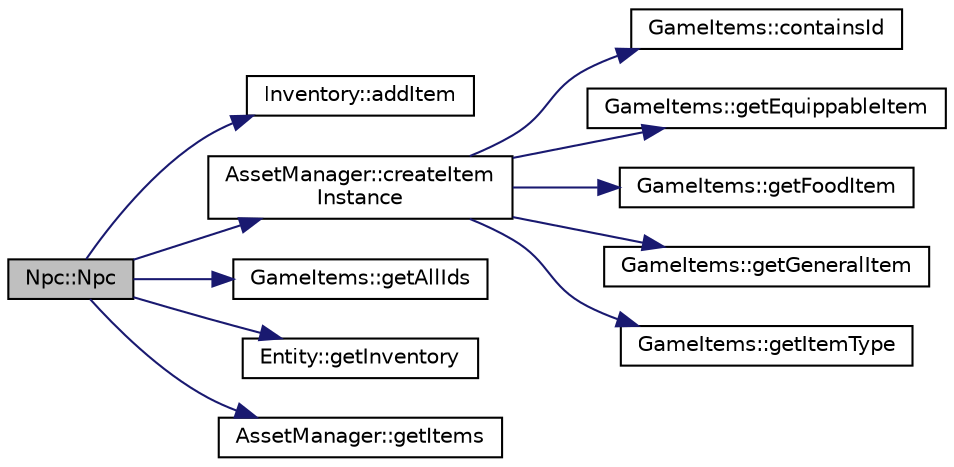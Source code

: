 digraph "Npc::Npc"
{
 // LATEX_PDF_SIZE
  edge [fontname="Helvetica",fontsize="10",labelfontname="Helvetica",labelfontsize="10"];
  node [fontname="Helvetica",fontsize="10",shape=record];
  rankdir="LR";
  Node1 [label="Npc::Npc",height=0.2,width=0.4,color="black", fillcolor="grey75", style="filled", fontcolor="black",tooltip=" "];
  Node1 -> Node2 [color="midnightblue",fontsize="10",style="solid",fontname="Helvetica"];
  Node2 [label="Inventory::addItem",height=0.2,width=0.4,color="black", fillcolor="white", style="filled",URL="$classInventory.html#a9e1fad5a5f8ef1d2aec5ba9d86531d0d",tooltip="Adds item to the inventory."];
  Node1 -> Node3 [color="midnightblue",fontsize="10",style="solid",fontname="Helvetica"];
  Node3 [label="AssetManager::createItem\lInstance",height=0.2,width=0.4,color="black", fillcolor="white", style="filled",URL="$classAssetManager.html#a7112131ee4657d508b2029eebb3975f6",tooltip="Creates an instance of an item."];
  Node3 -> Node4 [color="midnightblue",fontsize="10",style="solid",fontname="Helvetica"];
  Node4 [label="GameItems::containsId",height=0.2,width=0.4,color="black", fillcolor="white", style="filled",URL="$structGameItems.html#aa28c24034d12b17b9f85d9c46d9cb9a1",tooltip=" "];
  Node3 -> Node5 [color="midnightblue",fontsize="10",style="solid",fontname="Helvetica"];
  Node5 [label="GameItems::getEquippableItem",height=0.2,width=0.4,color="black", fillcolor="white", style="filled",URL="$structGameItems.html#a12d353035869abb44b959b2fd56dc320",tooltip=" "];
  Node3 -> Node6 [color="midnightblue",fontsize="10",style="solid",fontname="Helvetica"];
  Node6 [label="GameItems::getFoodItem",height=0.2,width=0.4,color="black", fillcolor="white", style="filled",URL="$structGameItems.html#a5525518c6b68815489b0453e43da1024",tooltip=" "];
  Node3 -> Node7 [color="midnightblue",fontsize="10",style="solid",fontname="Helvetica"];
  Node7 [label="GameItems::getGeneralItem",height=0.2,width=0.4,color="black", fillcolor="white", style="filled",URL="$structGameItems.html#a0947ecd8654943fb367afd0bcb0d37b4",tooltip=" "];
  Node3 -> Node8 [color="midnightblue",fontsize="10",style="solid",fontname="Helvetica"];
  Node8 [label="GameItems::getItemType",height=0.2,width=0.4,color="black", fillcolor="white", style="filled",URL="$structGameItems.html#af9a7b3d5920e2b356499038c77ff4498",tooltip=" "];
  Node1 -> Node9 [color="midnightblue",fontsize="10",style="solid",fontname="Helvetica"];
  Node9 [label="GameItems::getAllIds",height=0.2,width=0.4,color="black", fillcolor="white", style="filled",URL="$structGameItems.html#a5095720ca872030b60a9edce77def289",tooltip=" "];
  Node1 -> Node10 [color="midnightblue",fontsize="10",style="solid",fontname="Helvetica"];
  Node10 [label="Entity::getInventory",height=0.2,width=0.4,color="black", fillcolor="white", style="filled",URL="$classEntity.html#a1f1ef1b13908ffef9f2c4f2f455fdb71",tooltip="Get the Inventory object of this entity."];
  Node1 -> Node11 [color="midnightblue",fontsize="10",style="solid",fontname="Helvetica"];
  Node11 [label="AssetManager::getItems",height=0.2,width=0.4,color="black", fillcolor="white", style="filled",URL="$classAssetManager.html#a5964947567c6cd30b292b25510830123",tooltip="Get the GameItems object."];
}
